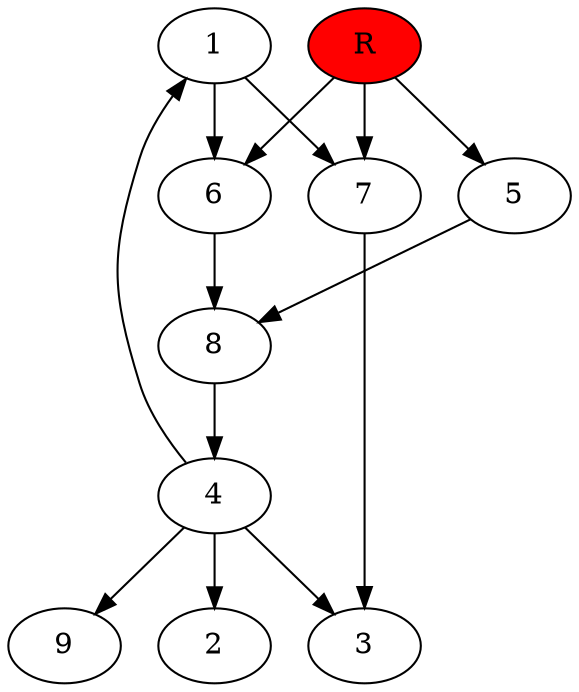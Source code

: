 digraph prb14430 {
	1
	2
	3
	4
	5
	6
	7
	8
	R [fillcolor="#ff0000" style=filled]
	1 -> 6
	1 -> 7
	4 -> 1
	4 -> 2
	4 -> 3
	4 -> 9
	5 -> 8
	6 -> 8
	7 -> 3
	8 -> 4
	R -> 5
	R -> 6
	R -> 7
}
